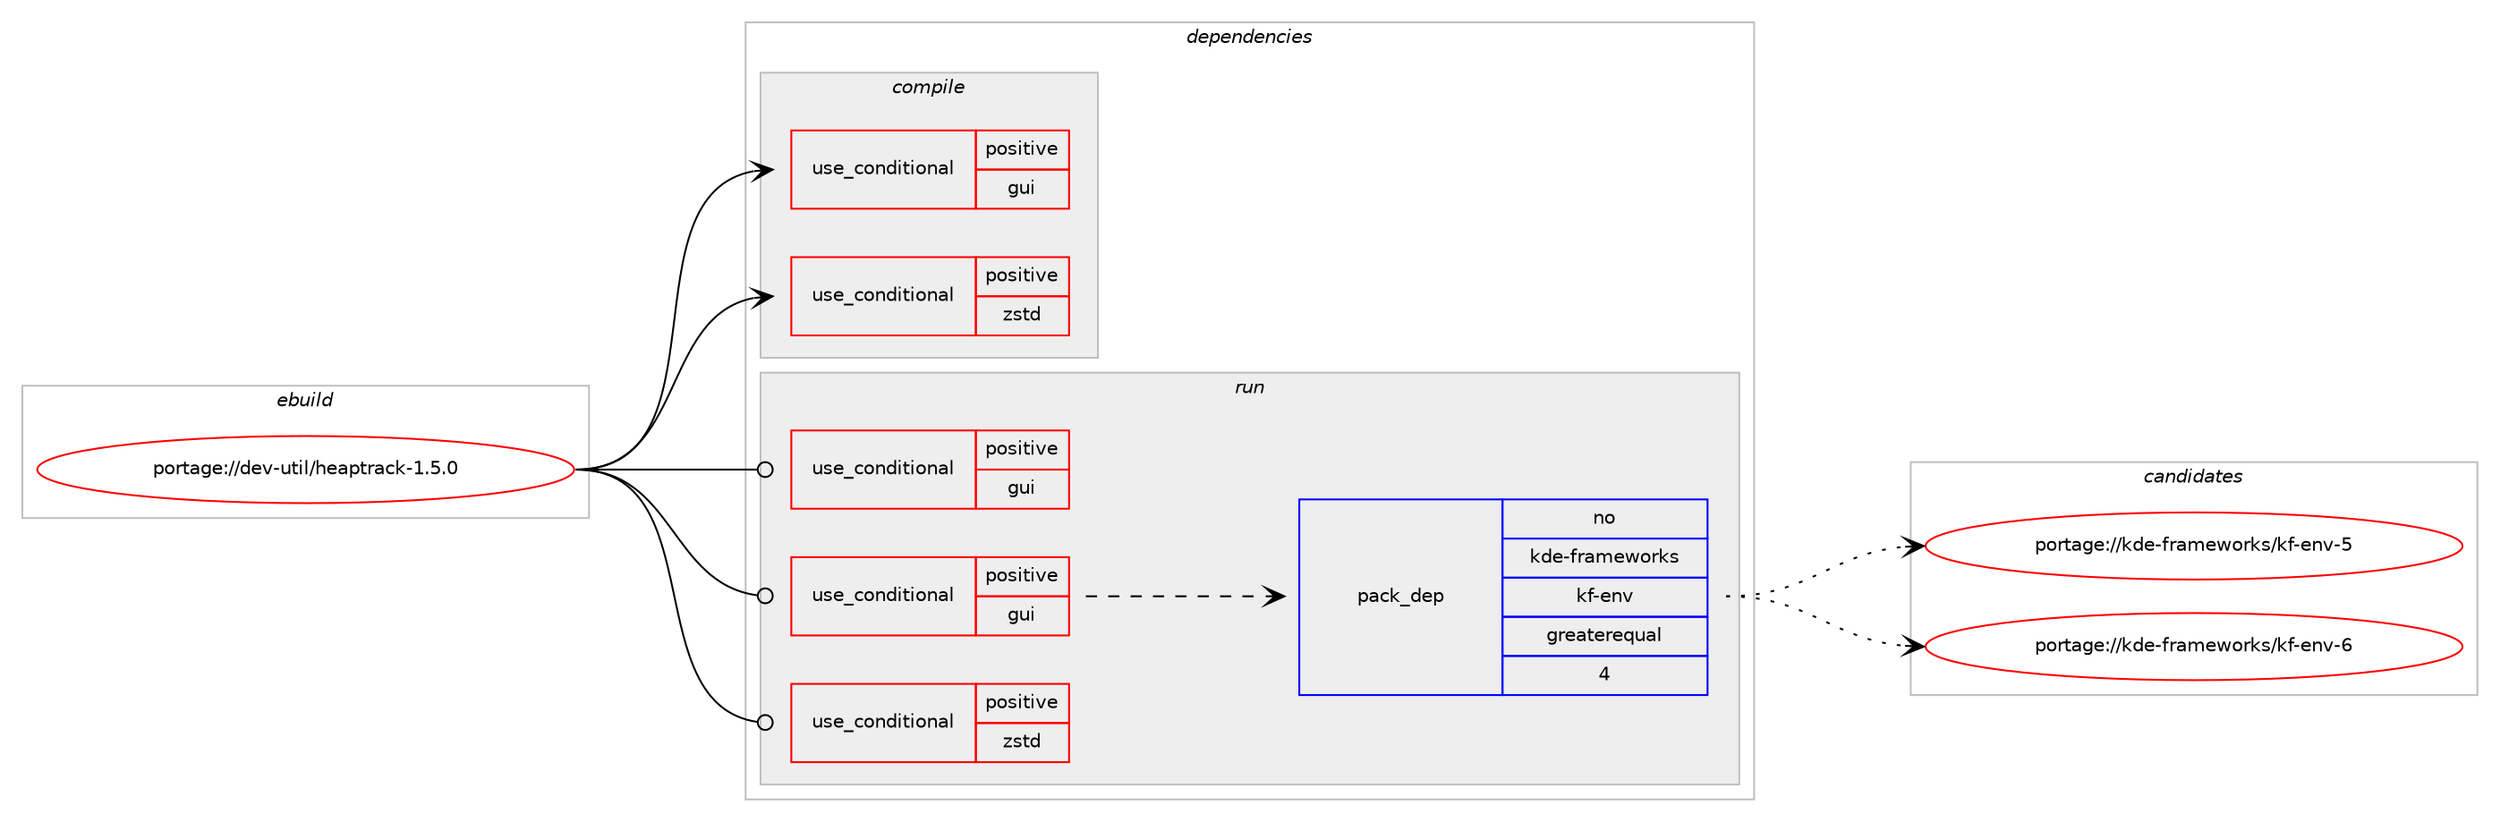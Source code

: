 digraph prolog {

# *************
# Graph options
# *************

newrank=true;
concentrate=true;
compound=true;
graph [rankdir=LR,fontname=Helvetica,fontsize=10,ranksep=1.5];#, ranksep=2.5, nodesep=0.2];
edge  [arrowhead=vee];
node  [fontname=Helvetica,fontsize=10];

# **********
# The ebuild
# **********

subgraph cluster_leftcol {
color=gray;
rank=same;
label=<<i>ebuild</i>>;
id [label="portage://dev-util/heaptrack-1.5.0", color=red, width=4, href="../dev-util/heaptrack-1.5.0.svg"];
}

# ****************
# The dependencies
# ****************

subgraph cluster_midcol {
color=gray;
label=<<i>dependencies</i>>;
subgraph cluster_compile {
fillcolor="#eeeeee";
style=filled;
label=<<i>compile</i>>;
subgraph cond59270 {
dependency110193 [label=<<TABLE BORDER="0" CELLBORDER="1" CELLSPACING="0" CELLPADDING="4"><TR><TD ROWSPAN="3" CELLPADDING="10">use_conditional</TD></TR><TR><TD>positive</TD></TR><TR><TD>gui</TD></TR></TABLE>>, shape=none, color=red];
# *** BEGIN UNKNOWN DEPENDENCY TYPE (TODO) ***
# dependency110193 -> package_dependency(portage://dev-util/heaptrack-1.5.0,install,no,dev-libs,kdiagram,none,[,,],[slot(5)],[])
# *** END UNKNOWN DEPENDENCY TYPE (TODO) ***

# *** BEGIN UNKNOWN DEPENDENCY TYPE (TODO) ***
# dependency110193 -> package_dependency(portage://dev-util/heaptrack-1.5.0,install,no,dev-qt,qtcore,none,[,,],[slot(5)],[])
# *** END UNKNOWN DEPENDENCY TYPE (TODO) ***

# *** BEGIN UNKNOWN DEPENDENCY TYPE (TODO) ***
# dependency110193 -> package_dependency(portage://dev-util/heaptrack-1.5.0,install,no,dev-qt,qtgui,none,[,,],[slot(5)],[])
# *** END UNKNOWN DEPENDENCY TYPE (TODO) ***

# *** BEGIN UNKNOWN DEPENDENCY TYPE (TODO) ***
# dependency110193 -> package_dependency(portage://dev-util/heaptrack-1.5.0,install,no,dev-qt,qtwidgets,none,[,,],[slot(5)],[])
# *** END UNKNOWN DEPENDENCY TYPE (TODO) ***

# *** BEGIN UNKNOWN DEPENDENCY TYPE (TODO) ***
# dependency110193 -> package_dependency(portage://dev-util/heaptrack-1.5.0,install,no,kde-frameworks,kconfig,none,[,,],[slot(5)],[])
# *** END UNKNOWN DEPENDENCY TYPE (TODO) ***

# *** BEGIN UNKNOWN DEPENDENCY TYPE (TODO) ***
# dependency110193 -> package_dependency(portage://dev-util/heaptrack-1.5.0,install,no,kde-frameworks,kconfigwidgets,none,[,,],[slot(5)],[])
# *** END UNKNOWN DEPENDENCY TYPE (TODO) ***

# *** BEGIN UNKNOWN DEPENDENCY TYPE (TODO) ***
# dependency110193 -> package_dependency(portage://dev-util/heaptrack-1.5.0,install,no,kde-frameworks,kcoreaddons,none,[,,],[slot(5)],[])
# *** END UNKNOWN DEPENDENCY TYPE (TODO) ***

# *** BEGIN UNKNOWN DEPENDENCY TYPE (TODO) ***
# dependency110193 -> package_dependency(portage://dev-util/heaptrack-1.5.0,install,no,kde-frameworks,ki18n,none,[,,],[slot(5)],[])
# *** END UNKNOWN DEPENDENCY TYPE (TODO) ***

# *** BEGIN UNKNOWN DEPENDENCY TYPE (TODO) ***
# dependency110193 -> package_dependency(portage://dev-util/heaptrack-1.5.0,install,no,kde-frameworks,kio,none,[,,],[slot(5)],[])
# *** END UNKNOWN DEPENDENCY TYPE (TODO) ***

# *** BEGIN UNKNOWN DEPENDENCY TYPE (TODO) ***
# dependency110193 -> package_dependency(portage://dev-util/heaptrack-1.5.0,install,no,kde-frameworks,kitemmodels,none,[,,],[slot(5)],[])
# *** END UNKNOWN DEPENDENCY TYPE (TODO) ***

# *** BEGIN UNKNOWN DEPENDENCY TYPE (TODO) ***
# dependency110193 -> package_dependency(portage://dev-util/heaptrack-1.5.0,install,no,kde-frameworks,kwidgetsaddons,none,[,,],[slot(5)],[])
# *** END UNKNOWN DEPENDENCY TYPE (TODO) ***

# *** BEGIN UNKNOWN DEPENDENCY TYPE (TODO) ***
# dependency110193 -> package_dependency(portage://dev-util/heaptrack-1.5.0,install,no,kde-frameworks,threadweaver,none,[,,],[slot(5)],[])
# *** END UNKNOWN DEPENDENCY TYPE (TODO) ***

}
id:e -> dependency110193:w [weight=20,style="solid",arrowhead="vee"];
subgraph cond59271 {
dependency110194 [label=<<TABLE BORDER="0" CELLBORDER="1" CELLSPACING="0" CELLPADDING="4"><TR><TD ROWSPAN="3" CELLPADDING="10">use_conditional</TD></TR><TR><TD>positive</TD></TR><TR><TD>zstd</TD></TR></TABLE>>, shape=none, color=red];
# *** BEGIN UNKNOWN DEPENDENCY TYPE (TODO) ***
# dependency110194 -> package_dependency(portage://dev-util/heaptrack-1.5.0,install,no,app-arch,zstd,none,[,,],any_same_slot,[])
# *** END UNKNOWN DEPENDENCY TYPE (TODO) ***

}
id:e -> dependency110194:w [weight=20,style="solid",arrowhead="vee"];
# *** BEGIN UNKNOWN DEPENDENCY TYPE (TODO) ***
# id -> package_dependency(portage://dev-util/heaptrack-1.5.0,install,no,dev-libs,boost,none,[,,],any_same_slot,[use(optenable(zstd),none),use(enable(zlib),none)])
# *** END UNKNOWN DEPENDENCY TYPE (TODO) ***

# *** BEGIN UNKNOWN DEPENDENCY TYPE (TODO) ***
# id -> package_dependency(portage://dev-util/heaptrack-1.5.0,install,no,sys-libs,libunwind,none,[,,],any_same_slot,[])
# *** END UNKNOWN DEPENDENCY TYPE (TODO) ***

# *** BEGIN UNKNOWN DEPENDENCY TYPE (TODO) ***
# id -> package_dependency(portage://dev-util/heaptrack-1.5.0,install,no,sys-libs,zlib,none,[,,],[],[])
# *** END UNKNOWN DEPENDENCY TYPE (TODO) ***

}
subgraph cluster_compileandrun {
fillcolor="#eeeeee";
style=filled;
label=<<i>compile and run</i>>;
}
subgraph cluster_run {
fillcolor="#eeeeee";
style=filled;
label=<<i>run</i>>;
subgraph cond59272 {
dependency110195 [label=<<TABLE BORDER="0" CELLBORDER="1" CELLSPACING="0" CELLPADDING="4"><TR><TD ROWSPAN="3" CELLPADDING="10">use_conditional</TD></TR><TR><TD>positive</TD></TR><TR><TD>gui</TD></TR></TABLE>>, shape=none, color=red];
# *** BEGIN UNKNOWN DEPENDENCY TYPE (TODO) ***
# dependency110195 -> package_dependency(portage://dev-util/heaptrack-1.5.0,run,no,dev-libs,kdiagram,none,[,,],[slot(5)],[])
# *** END UNKNOWN DEPENDENCY TYPE (TODO) ***

# *** BEGIN UNKNOWN DEPENDENCY TYPE (TODO) ***
# dependency110195 -> package_dependency(portage://dev-util/heaptrack-1.5.0,run,no,dev-qt,qtcore,none,[,,],[slot(5)],[])
# *** END UNKNOWN DEPENDENCY TYPE (TODO) ***

# *** BEGIN UNKNOWN DEPENDENCY TYPE (TODO) ***
# dependency110195 -> package_dependency(portage://dev-util/heaptrack-1.5.0,run,no,dev-qt,qtgui,none,[,,],[slot(5)],[])
# *** END UNKNOWN DEPENDENCY TYPE (TODO) ***

# *** BEGIN UNKNOWN DEPENDENCY TYPE (TODO) ***
# dependency110195 -> package_dependency(portage://dev-util/heaptrack-1.5.0,run,no,dev-qt,qtwidgets,none,[,,],[slot(5)],[])
# *** END UNKNOWN DEPENDENCY TYPE (TODO) ***

# *** BEGIN UNKNOWN DEPENDENCY TYPE (TODO) ***
# dependency110195 -> package_dependency(portage://dev-util/heaptrack-1.5.0,run,no,kde-frameworks,kconfig,none,[,,],[slot(5)],[])
# *** END UNKNOWN DEPENDENCY TYPE (TODO) ***

# *** BEGIN UNKNOWN DEPENDENCY TYPE (TODO) ***
# dependency110195 -> package_dependency(portage://dev-util/heaptrack-1.5.0,run,no,kde-frameworks,kconfigwidgets,none,[,,],[slot(5)],[])
# *** END UNKNOWN DEPENDENCY TYPE (TODO) ***

# *** BEGIN UNKNOWN DEPENDENCY TYPE (TODO) ***
# dependency110195 -> package_dependency(portage://dev-util/heaptrack-1.5.0,run,no,kde-frameworks,kcoreaddons,none,[,,],[slot(5)],[])
# *** END UNKNOWN DEPENDENCY TYPE (TODO) ***

# *** BEGIN UNKNOWN DEPENDENCY TYPE (TODO) ***
# dependency110195 -> package_dependency(portage://dev-util/heaptrack-1.5.0,run,no,kde-frameworks,ki18n,none,[,,],[slot(5)],[])
# *** END UNKNOWN DEPENDENCY TYPE (TODO) ***

# *** BEGIN UNKNOWN DEPENDENCY TYPE (TODO) ***
# dependency110195 -> package_dependency(portage://dev-util/heaptrack-1.5.0,run,no,kde-frameworks,kio,none,[,,],[slot(5)],[])
# *** END UNKNOWN DEPENDENCY TYPE (TODO) ***

# *** BEGIN UNKNOWN DEPENDENCY TYPE (TODO) ***
# dependency110195 -> package_dependency(portage://dev-util/heaptrack-1.5.0,run,no,kde-frameworks,kitemmodels,none,[,,],[slot(5)],[])
# *** END UNKNOWN DEPENDENCY TYPE (TODO) ***

# *** BEGIN UNKNOWN DEPENDENCY TYPE (TODO) ***
# dependency110195 -> package_dependency(portage://dev-util/heaptrack-1.5.0,run,no,kde-frameworks,kwidgetsaddons,none,[,,],[slot(5)],[])
# *** END UNKNOWN DEPENDENCY TYPE (TODO) ***

# *** BEGIN UNKNOWN DEPENDENCY TYPE (TODO) ***
# dependency110195 -> package_dependency(portage://dev-util/heaptrack-1.5.0,run,no,kde-frameworks,threadweaver,none,[,,],[slot(5)],[])
# *** END UNKNOWN DEPENDENCY TYPE (TODO) ***

}
id:e -> dependency110195:w [weight=20,style="solid",arrowhead="odot"];
subgraph cond59273 {
dependency110196 [label=<<TABLE BORDER="0" CELLBORDER="1" CELLSPACING="0" CELLPADDING="4"><TR><TD ROWSPAN="3" CELLPADDING="10">use_conditional</TD></TR><TR><TD>positive</TD></TR><TR><TD>gui</TD></TR></TABLE>>, shape=none, color=red];
subgraph pack49528 {
dependency110197 [label=<<TABLE BORDER="0" CELLBORDER="1" CELLSPACING="0" CELLPADDING="4" WIDTH="220"><TR><TD ROWSPAN="6" CELLPADDING="30">pack_dep</TD></TR><TR><TD WIDTH="110">no</TD></TR><TR><TD>kde-frameworks</TD></TR><TR><TD>kf-env</TD></TR><TR><TD>greaterequal</TD></TR><TR><TD>4</TD></TR></TABLE>>, shape=none, color=blue];
}
dependency110196:e -> dependency110197:w [weight=20,style="dashed",arrowhead="vee"];
}
id:e -> dependency110196:w [weight=20,style="solid",arrowhead="odot"];
subgraph cond59274 {
dependency110198 [label=<<TABLE BORDER="0" CELLBORDER="1" CELLSPACING="0" CELLPADDING="4"><TR><TD ROWSPAN="3" CELLPADDING="10">use_conditional</TD></TR><TR><TD>positive</TD></TR><TR><TD>zstd</TD></TR></TABLE>>, shape=none, color=red];
# *** BEGIN UNKNOWN DEPENDENCY TYPE (TODO) ***
# dependency110198 -> package_dependency(portage://dev-util/heaptrack-1.5.0,run,no,app-arch,zstd,none,[,,],any_same_slot,[])
# *** END UNKNOWN DEPENDENCY TYPE (TODO) ***

}
id:e -> dependency110198:w [weight=20,style="solid",arrowhead="odot"];
# *** BEGIN UNKNOWN DEPENDENCY TYPE (TODO) ***
# id -> package_dependency(portage://dev-util/heaptrack-1.5.0,run,no,dev-libs,boost,none,[,,],any_same_slot,[use(optenable(zstd),none),use(enable(zlib),none)])
# *** END UNKNOWN DEPENDENCY TYPE (TODO) ***

# *** BEGIN UNKNOWN DEPENDENCY TYPE (TODO) ***
# id -> package_dependency(portage://dev-util/heaptrack-1.5.0,run,no,sys-libs,libunwind,none,[,,],any_same_slot,[])
# *** END UNKNOWN DEPENDENCY TYPE (TODO) ***

# *** BEGIN UNKNOWN DEPENDENCY TYPE (TODO) ***
# id -> package_dependency(portage://dev-util/heaptrack-1.5.0,run,no,sys-libs,zlib,none,[,,],[],[])
# *** END UNKNOWN DEPENDENCY TYPE (TODO) ***

}
}

# **************
# The candidates
# **************

subgraph cluster_choices {
rank=same;
color=gray;
label=<<i>candidates</i>>;

subgraph choice49528 {
color=black;
nodesep=1;
choice107100101451021149710910111911111410711547107102451011101184553 [label="portage://kde-frameworks/kf-env-5", color=red, width=4,href="../kde-frameworks/kf-env-5.svg"];
choice107100101451021149710910111911111410711547107102451011101184554 [label="portage://kde-frameworks/kf-env-6", color=red, width=4,href="../kde-frameworks/kf-env-6.svg"];
dependency110197:e -> choice107100101451021149710910111911111410711547107102451011101184553:w [style=dotted,weight="100"];
dependency110197:e -> choice107100101451021149710910111911111410711547107102451011101184554:w [style=dotted,weight="100"];
}
}

}

